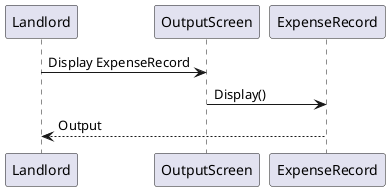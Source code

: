 @startuml DisplayExpenseRecord

Landlord -> OutputScreen: Display ExpenseRecord
OutputScreen -> ExpenseRecord: Display()
Landlord <-- ExpenseRecord: Output

@enduml